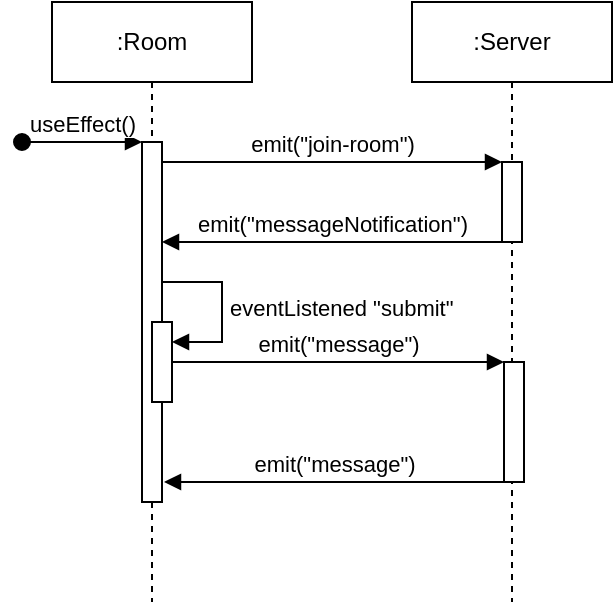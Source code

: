 <mxfile version="22.0.8" type="github">
  <diagram name="Page-1" id="4HfbkdkASWRsCOX61LqS">
    <mxGraphModel dx="1574" dy="374" grid="1" gridSize="10" guides="1" tooltips="1" connect="1" arrows="1" fold="1" page="1" pageScale="1" pageWidth="850" pageHeight="1100" math="0" shadow="0">
      <root>
        <mxCell id="0" />
        <mxCell id="1" parent="0" />
        <mxCell id="zmcNavL3_rGBEc4_Ughz-4" value=":Room" style="shape=umlLifeline;perimeter=lifelinePerimeter;whiteSpace=wrap;html=1;container=0;dropTarget=0;collapsible=0;recursiveResize=0;outlineConnect=0;portConstraint=eastwest;newEdgeStyle={&quot;edgeStyle&quot;:&quot;elbowEdgeStyle&quot;,&quot;elbow&quot;:&quot;vertical&quot;,&quot;curved&quot;:0,&quot;rounded&quot;:0};" vertex="1" parent="1">
          <mxGeometry x="20" y="20" width="100" height="300" as="geometry" />
        </mxCell>
        <mxCell id="zmcNavL3_rGBEc4_Ughz-5" value="" style="html=1;points=[];perimeter=orthogonalPerimeter;outlineConnect=0;targetShapes=umlLifeline;portConstraint=eastwest;newEdgeStyle={&quot;edgeStyle&quot;:&quot;elbowEdgeStyle&quot;,&quot;elbow&quot;:&quot;vertical&quot;,&quot;curved&quot;:0,&quot;rounded&quot;:0};" vertex="1" parent="zmcNavL3_rGBEc4_Ughz-4">
          <mxGeometry x="45" y="70" width="10" height="180" as="geometry" />
        </mxCell>
        <mxCell id="zmcNavL3_rGBEc4_Ughz-6" value="useEffect()" style="html=1;verticalAlign=bottom;startArrow=oval;endArrow=block;startSize=8;edgeStyle=elbowEdgeStyle;elbow=vertical;curved=0;rounded=0;" edge="1" parent="zmcNavL3_rGBEc4_Ughz-4" target="zmcNavL3_rGBEc4_Ughz-5">
          <mxGeometry relative="1" as="geometry">
            <mxPoint x="-15" y="70" as="sourcePoint" />
          </mxGeometry>
        </mxCell>
        <mxCell id="zmcNavL3_rGBEc4_Ughz-8" value=":Server" style="shape=umlLifeline;perimeter=lifelinePerimeter;whiteSpace=wrap;html=1;container=0;dropTarget=0;collapsible=0;recursiveResize=0;outlineConnect=0;portConstraint=eastwest;newEdgeStyle={&quot;edgeStyle&quot;:&quot;elbowEdgeStyle&quot;,&quot;elbow&quot;:&quot;vertical&quot;,&quot;curved&quot;:0,&quot;rounded&quot;:0};" vertex="1" parent="1">
          <mxGeometry x="200" y="20" width="100" height="300" as="geometry" />
        </mxCell>
        <mxCell id="zmcNavL3_rGBEc4_Ughz-9" value="" style="html=1;points=[];perimeter=orthogonalPerimeter;outlineConnect=0;targetShapes=umlLifeline;portConstraint=eastwest;newEdgeStyle={&quot;edgeStyle&quot;:&quot;elbowEdgeStyle&quot;,&quot;elbow&quot;:&quot;vertical&quot;,&quot;curved&quot;:0,&quot;rounded&quot;:0};" vertex="1" parent="zmcNavL3_rGBEc4_Ughz-8">
          <mxGeometry x="45" y="80" width="10" height="40" as="geometry" />
        </mxCell>
        <mxCell id="zmcNavL3_rGBEc4_Ughz-12" value="emit(&quot;messageNotification&quot;)" style="html=1;verticalAlign=bottom;endArrow=block;edgeStyle=elbowEdgeStyle;elbow=vertical;curved=0;rounded=0;" edge="1" parent="1">
          <mxGeometry x="-0.002" relative="1" as="geometry">
            <mxPoint x="245.0" y="140" as="sourcePoint" />
            <Array as="points">
              <mxPoint x="190" y="140" />
              <mxPoint x="170" y="180" />
            </Array>
            <mxPoint x="75.0" y="140" as="targetPoint" />
            <mxPoint as="offset" />
          </mxGeometry>
        </mxCell>
        <mxCell id="zmcNavL3_rGBEc4_Ughz-15" value="emit(&quot;join-room&quot;)" style="html=1;verticalAlign=bottom;endArrow=block;edgeStyle=elbowEdgeStyle;elbow=vertical;curved=0;rounded=0;" edge="1" parent="1" target="zmcNavL3_rGBEc4_Ughz-9">
          <mxGeometry relative="1" as="geometry">
            <mxPoint x="75" y="100" as="sourcePoint" />
            <Array as="points">
              <mxPoint x="170" y="100" />
              <mxPoint x="190" y="60" />
            </Array>
            <mxPoint x="245.0" y="60" as="targetPoint" />
          </mxGeometry>
        </mxCell>
        <mxCell id="zmcNavL3_rGBEc4_Ughz-17" value="emit(&quot;message&quot;)" style="html=1;verticalAlign=bottom;endArrow=block;edgeStyle=elbowEdgeStyle;elbow=vertical;curved=0;rounded=0;" edge="1" parent="1" source="zmcNavL3_rGBEc4_Ughz-18">
          <mxGeometry x="-0.002" relative="1" as="geometry">
            <mxPoint x="76.0" y="200" as="sourcePoint" />
            <Array as="points">
              <mxPoint x="191" y="200" />
            </Array>
            <mxPoint x="246.0" y="200" as="targetPoint" />
            <mxPoint as="offset" />
          </mxGeometry>
        </mxCell>
        <mxCell id="zmcNavL3_rGBEc4_Ughz-18" value="" style="html=1;points=[[0,0,0,0,5],[0,1,0,0,-5],[1,0,0,0,5],[1,1,0,0,-5]];perimeter=orthogonalPerimeter;outlineConnect=0;targetShapes=umlLifeline;portConstraint=eastwest;newEdgeStyle={&quot;curved&quot;:0,&quot;rounded&quot;:0};" vertex="1" parent="1">
          <mxGeometry x="70" y="180" width="10" height="40" as="geometry" />
        </mxCell>
        <mxCell id="zmcNavL3_rGBEc4_Ughz-19" value="eventListened &quot;submit&quot;" style="html=1;align=left;spacingLeft=2;endArrow=block;rounded=0;edgeStyle=orthogonalEdgeStyle;curved=0;rounded=0;" edge="1" target="zmcNavL3_rGBEc4_Ughz-18" parent="1">
          <mxGeometry relative="1" as="geometry">
            <mxPoint x="75" y="160" as="sourcePoint" />
            <Array as="points">
              <mxPoint x="105" y="190" />
            </Array>
          </mxGeometry>
        </mxCell>
        <mxCell id="zmcNavL3_rGBEc4_Ughz-21" value="" style="html=1;points=[];perimeter=orthogonalPerimeter;outlineConnect=0;targetShapes=umlLifeline;portConstraint=eastwest;newEdgeStyle={&quot;edgeStyle&quot;:&quot;elbowEdgeStyle&quot;,&quot;elbow&quot;:&quot;vertical&quot;,&quot;curved&quot;:0,&quot;rounded&quot;:0};" vertex="1" parent="1">
          <mxGeometry x="246" y="200" width="10" height="60" as="geometry" />
        </mxCell>
        <mxCell id="zmcNavL3_rGBEc4_Ughz-22" value="emit(&quot;message&quot;)" style="html=1;verticalAlign=bottom;endArrow=block;edgeStyle=elbowEdgeStyle;elbow=vertical;curved=0;rounded=0;" edge="1" parent="1">
          <mxGeometry x="-0.002" relative="1" as="geometry">
            <mxPoint x="246" y="260" as="sourcePoint" />
            <Array as="points">
              <mxPoint x="187" y="260" />
            </Array>
            <mxPoint x="76" y="260" as="targetPoint" />
            <mxPoint as="offset" />
          </mxGeometry>
        </mxCell>
      </root>
    </mxGraphModel>
  </diagram>
</mxfile>

